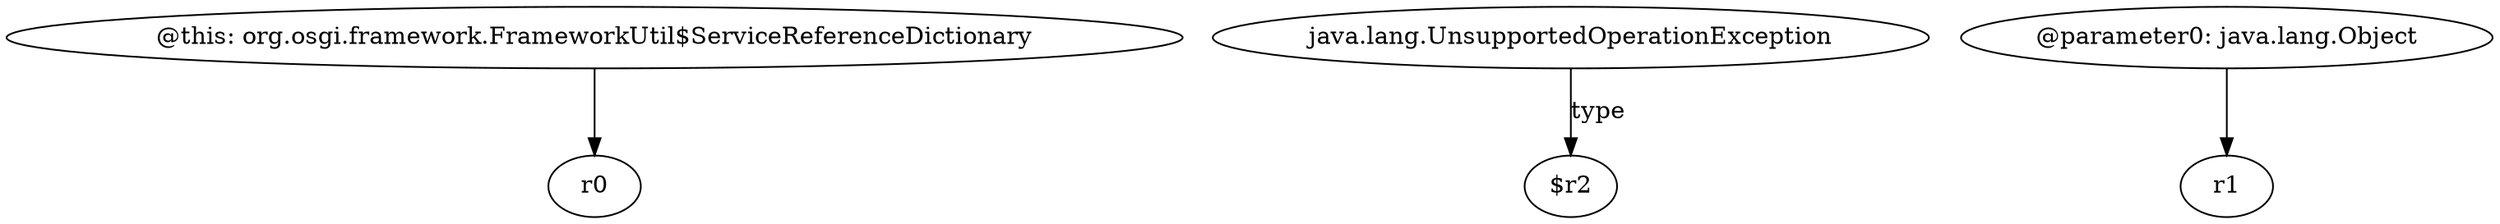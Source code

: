 digraph g {
0[label="@this: org.osgi.framework.FrameworkUtil$ServiceReferenceDictionary"]
1[label="r0"]
0->1[label=""]
2[label="java.lang.UnsupportedOperationException"]
3[label="$r2"]
2->3[label="type"]
4[label="@parameter0: java.lang.Object"]
5[label="r1"]
4->5[label=""]
}